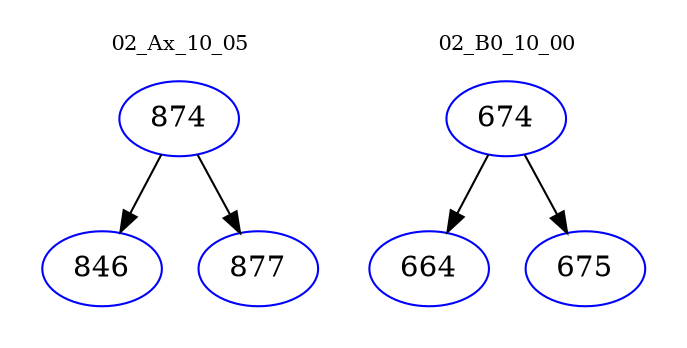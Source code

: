 digraph{
subgraph cluster_0 {
color = white
label = "02_Ax_10_05";
fontsize=10;
T0_874 [label="874", color="blue"]
T0_874 -> T0_846 [color="black"]
T0_846 [label="846", color="blue"]
T0_874 -> T0_877 [color="black"]
T0_877 [label="877", color="blue"]
}
subgraph cluster_1 {
color = white
label = "02_B0_10_00";
fontsize=10;
T1_674 [label="674", color="blue"]
T1_674 -> T1_664 [color="black"]
T1_664 [label="664", color="blue"]
T1_674 -> T1_675 [color="black"]
T1_675 [label="675", color="blue"]
}
}
